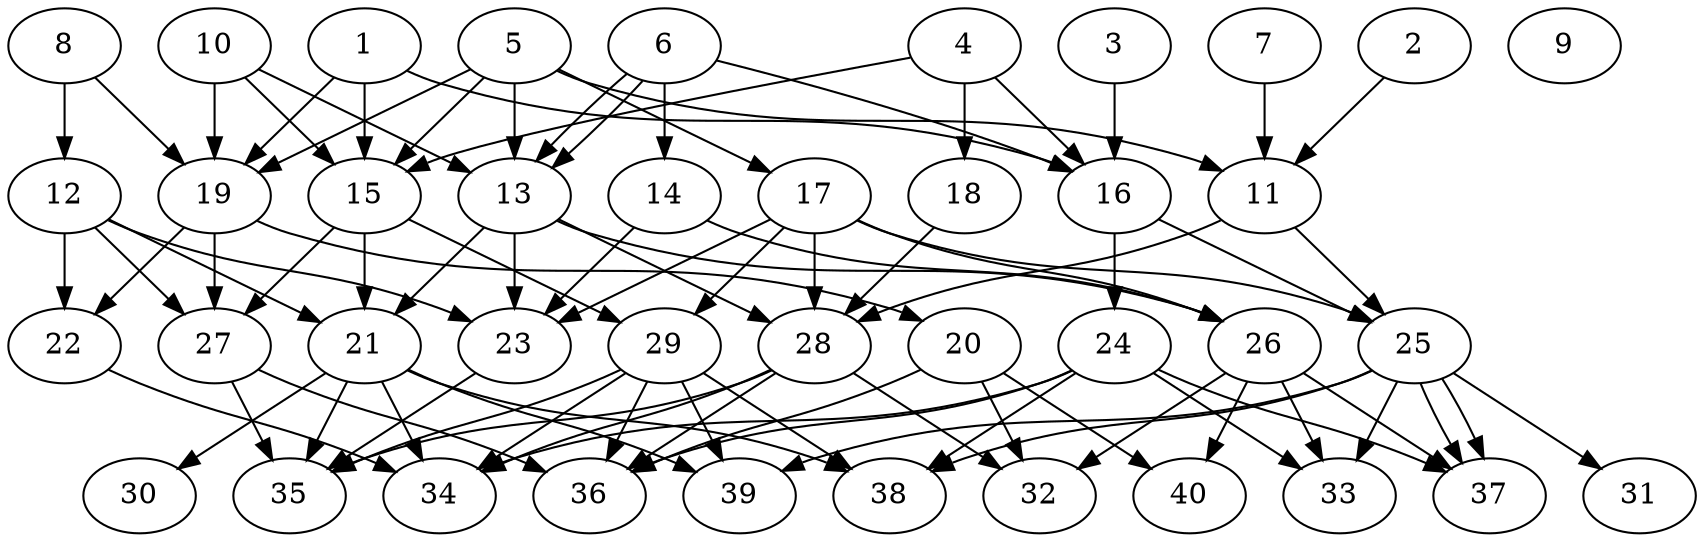 // DAG automatically generated by daggen at Thu Oct  3 14:06:49 2019
// ./daggen --dot -n 40 --ccr 0.3 --fat 0.7 --regular 0.7 --density 0.5 --mindata 5242880 --maxdata 52428800 
digraph G {
  1 [size="71570773", alpha="0.10", expect_size="21471232"] 
  1 -> 15 [size ="21471232"]
  1 -> 16 [size ="21471232"]
  1 -> 19 [size ="21471232"]
  2 [size="146452480", alpha="0.14", expect_size="43935744"] 
  2 -> 11 [size ="43935744"]
  3 [size="106540373", alpha="0.17", expect_size="31962112"] 
  3 -> 16 [size ="31962112"]
  4 [size="161256107", alpha="0.19", expect_size="48376832"] 
  4 -> 15 [size ="48376832"]
  4 -> 16 [size ="48376832"]
  4 -> 18 [size ="48376832"]
  5 [size="86579200", alpha="0.11", expect_size="25973760"] 
  5 -> 11 [size ="25973760"]
  5 -> 13 [size ="25973760"]
  5 -> 15 [size ="25973760"]
  5 -> 17 [size ="25973760"]
  5 -> 19 [size ="25973760"]
  6 [size="142578347", alpha="0.17", expect_size="42773504"] 
  6 -> 13 [size ="42773504"]
  6 -> 13 [size ="42773504"]
  6 -> 14 [size ="42773504"]
  6 -> 16 [size ="42773504"]
  7 [size="65757867", alpha="0.20", expect_size="19727360"] 
  7 -> 11 [size ="19727360"]
  8 [size="127767893", alpha="0.08", expect_size="38330368"] 
  8 -> 12 [size ="38330368"]
  8 -> 19 [size ="38330368"]
  9 [size="150954667", alpha="0.19", expect_size="45286400"] 
  10 [size="24480427", alpha="0.02", expect_size="7344128"] 
  10 -> 13 [size ="7344128"]
  10 -> 15 [size ="7344128"]
  10 -> 19 [size ="7344128"]
  11 [size="23814827", alpha="0.05", expect_size="7144448"] 
  11 -> 25 [size ="7144448"]
  11 -> 28 [size ="7144448"]
  12 [size="102789120", alpha="0.12", expect_size="30836736"] 
  12 -> 21 [size ="30836736"]
  12 -> 22 [size ="30836736"]
  12 -> 23 [size ="30836736"]
  12 -> 27 [size ="30836736"]
  13 [size="58460160", alpha="0.18", expect_size="17538048"] 
  13 -> 21 [size ="17538048"]
  13 -> 23 [size ="17538048"]
  13 -> 26 [size ="17538048"]
  13 -> 28 [size ="17538048"]
  14 [size="37690027", alpha="0.17", expect_size="11307008"] 
  14 -> 23 [size ="11307008"]
  14 -> 26 [size ="11307008"]
  15 [size="27077973", alpha="0.01", expect_size="8123392"] 
  15 -> 21 [size ="8123392"]
  15 -> 27 [size ="8123392"]
  15 -> 29 [size ="8123392"]
  16 [size="111312213", alpha="0.05", expect_size="33393664"] 
  16 -> 24 [size ="33393664"]
  16 -> 25 [size ="33393664"]
  17 [size="89610240", alpha="0.05", expect_size="26883072"] 
  17 -> 23 [size ="26883072"]
  17 -> 25 [size ="26883072"]
  17 -> 26 [size ="26883072"]
  17 -> 28 [size ="26883072"]
  17 -> 29 [size ="26883072"]
  18 [size="86528000", alpha="0.09", expect_size="25958400"] 
  18 -> 28 [size ="25958400"]
  19 [size="151173120", alpha="0.18", expect_size="45351936"] 
  19 -> 20 [size ="45351936"]
  19 -> 22 [size ="45351936"]
  19 -> 27 [size ="45351936"]
  20 [size="145104213", alpha="0.08", expect_size="43531264"] 
  20 -> 32 [size ="43531264"]
  20 -> 36 [size ="43531264"]
  20 -> 40 [size ="43531264"]
  21 [size="159631360", alpha="0.06", expect_size="47889408"] 
  21 -> 30 [size ="47889408"]
  21 -> 34 [size ="47889408"]
  21 -> 35 [size ="47889408"]
  21 -> 38 [size ="47889408"]
  21 -> 39 [size ="47889408"]
  22 [size="44178773", alpha="0.20", expect_size="13253632"] 
  22 -> 34 [size ="13253632"]
  23 [size="139871573", alpha="0.05", expect_size="41961472"] 
  23 -> 35 [size ="41961472"]
  24 [size="123060907", alpha="0.08", expect_size="36918272"] 
  24 -> 33 [size ="36918272"]
  24 -> 34 [size ="36918272"]
  24 -> 36 [size ="36918272"]
  24 -> 37 [size ="36918272"]
  24 -> 38 [size ="36918272"]
  25 [size="97689600", alpha="0.00", expect_size="29306880"] 
  25 -> 31 [size ="29306880"]
  25 -> 33 [size ="29306880"]
  25 -> 37 [size ="29306880"]
  25 -> 37 [size ="29306880"]
  25 -> 38 [size ="29306880"]
  25 -> 39 [size ="29306880"]
  26 [size="104762027", alpha="0.08", expect_size="31428608"] 
  26 -> 32 [size ="31428608"]
  26 -> 33 [size ="31428608"]
  26 -> 37 [size ="31428608"]
  26 -> 40 [size ="31428608"]
  27 [size="142622720", alpha="0.03", expect_size="42786816"] 
  27 -> 35 [size ="42786816"]
  27 -> 36 [size ="42786816"]
  28 [size="21896533", alpha="0.11", expect_size="6568960"] 
  28 -> 32 [size ="6568960"]
  28 -> 34 [size ="6568960"]
  28 -> 35 [size ="6568960"]
  28 -> 36 [size ="6568960"]
  29 [size="91815253", alpha="0.16", expect_size="27544576"] 
  29 -> 34 [size ="27544576"]
  29 -> 35 [size ="27544576"]
  29 -> 36 [size ="27544576"]
  29 -> 38 [size ="27544576"]
  29 -> 39 [size ="27544576"]
  30 [size="75076267", alpha="0.02", expect_size="22522880"] 
  31 [size="141062827", alpha="0.09", expect_size="42318848"] 
  32 [size="29300053", alpha="0.07", expect_size="8790016"] 
  33 [size="26053973", alpha="0.10", expect_size="7816192"] 
  34 [size="63102293", alpha="0.16", expect_size="18930688"] 
  35 [size="126935040", alpha="0.02", expect_size="38080512"] 
  36 [size="129378987", alpha="0.01", expect_size="38813696"] 
  37 [size="38246400", alpha="0.09", expect_size="11473920"] 
  38 [size="59108693", alpha="0.06", expect_size="17732608"] 
  39 [size="144974507", alpha="0.19", expect_size="43492352"] 
  40 [size="114746027", alpha="0.09", expect_size="34423808"] 
}
